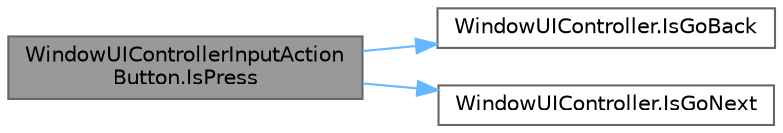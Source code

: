 digraph "WindowUIControllerInputActionButton.IsPress"
{
 // LATEX_PDF_SIZE
  bgcolor="transparent";
  edge [fontname=Helvetica,fontsize=10,labelfontname=Helvetica,labelfontsize=10];
  node [fontname=Helvetica,fontsize=10,shape=box,height=0.2,width=0.4];
  rankdir="LR";
  Node1 [id="Node000001",label="WindowUIControllerInputAction\lButton.IsPress",height=0.2,width=0.4,color="gray40", fillcolor="grey60", style="filled", fontcolor="black",tooltip=" "];
  Node1 -> Node2 [id="edge1_Node000001_Node000002",color="steelblue1",style="solid",tooltip=" "];
  Node2 [id="Node000002",label="WindowUIController.IsGoBack",height=0.2,width=0.4,color="grey40", fillcolor="white", style="filled",URL="$class_window_u_i_controller.html#ae87dcea2fa7f77e02f20bb62ffcaa978",tooltip=" "];
  Node1 -> Node3 [id="edge2_Node000001_Node000003",color="steelblue1",style="solid",tooltip=" "];
  Node3 [id="Node000003",label="WindowUIController.IsGoNext",height=0.2,width=0.4,color="grey40", fillcolor="white", style="filled",URL="$class_window_u_i_controller.html#a02a74c5027968e15023f4e86243cba7d",tooltip=" "];
}
